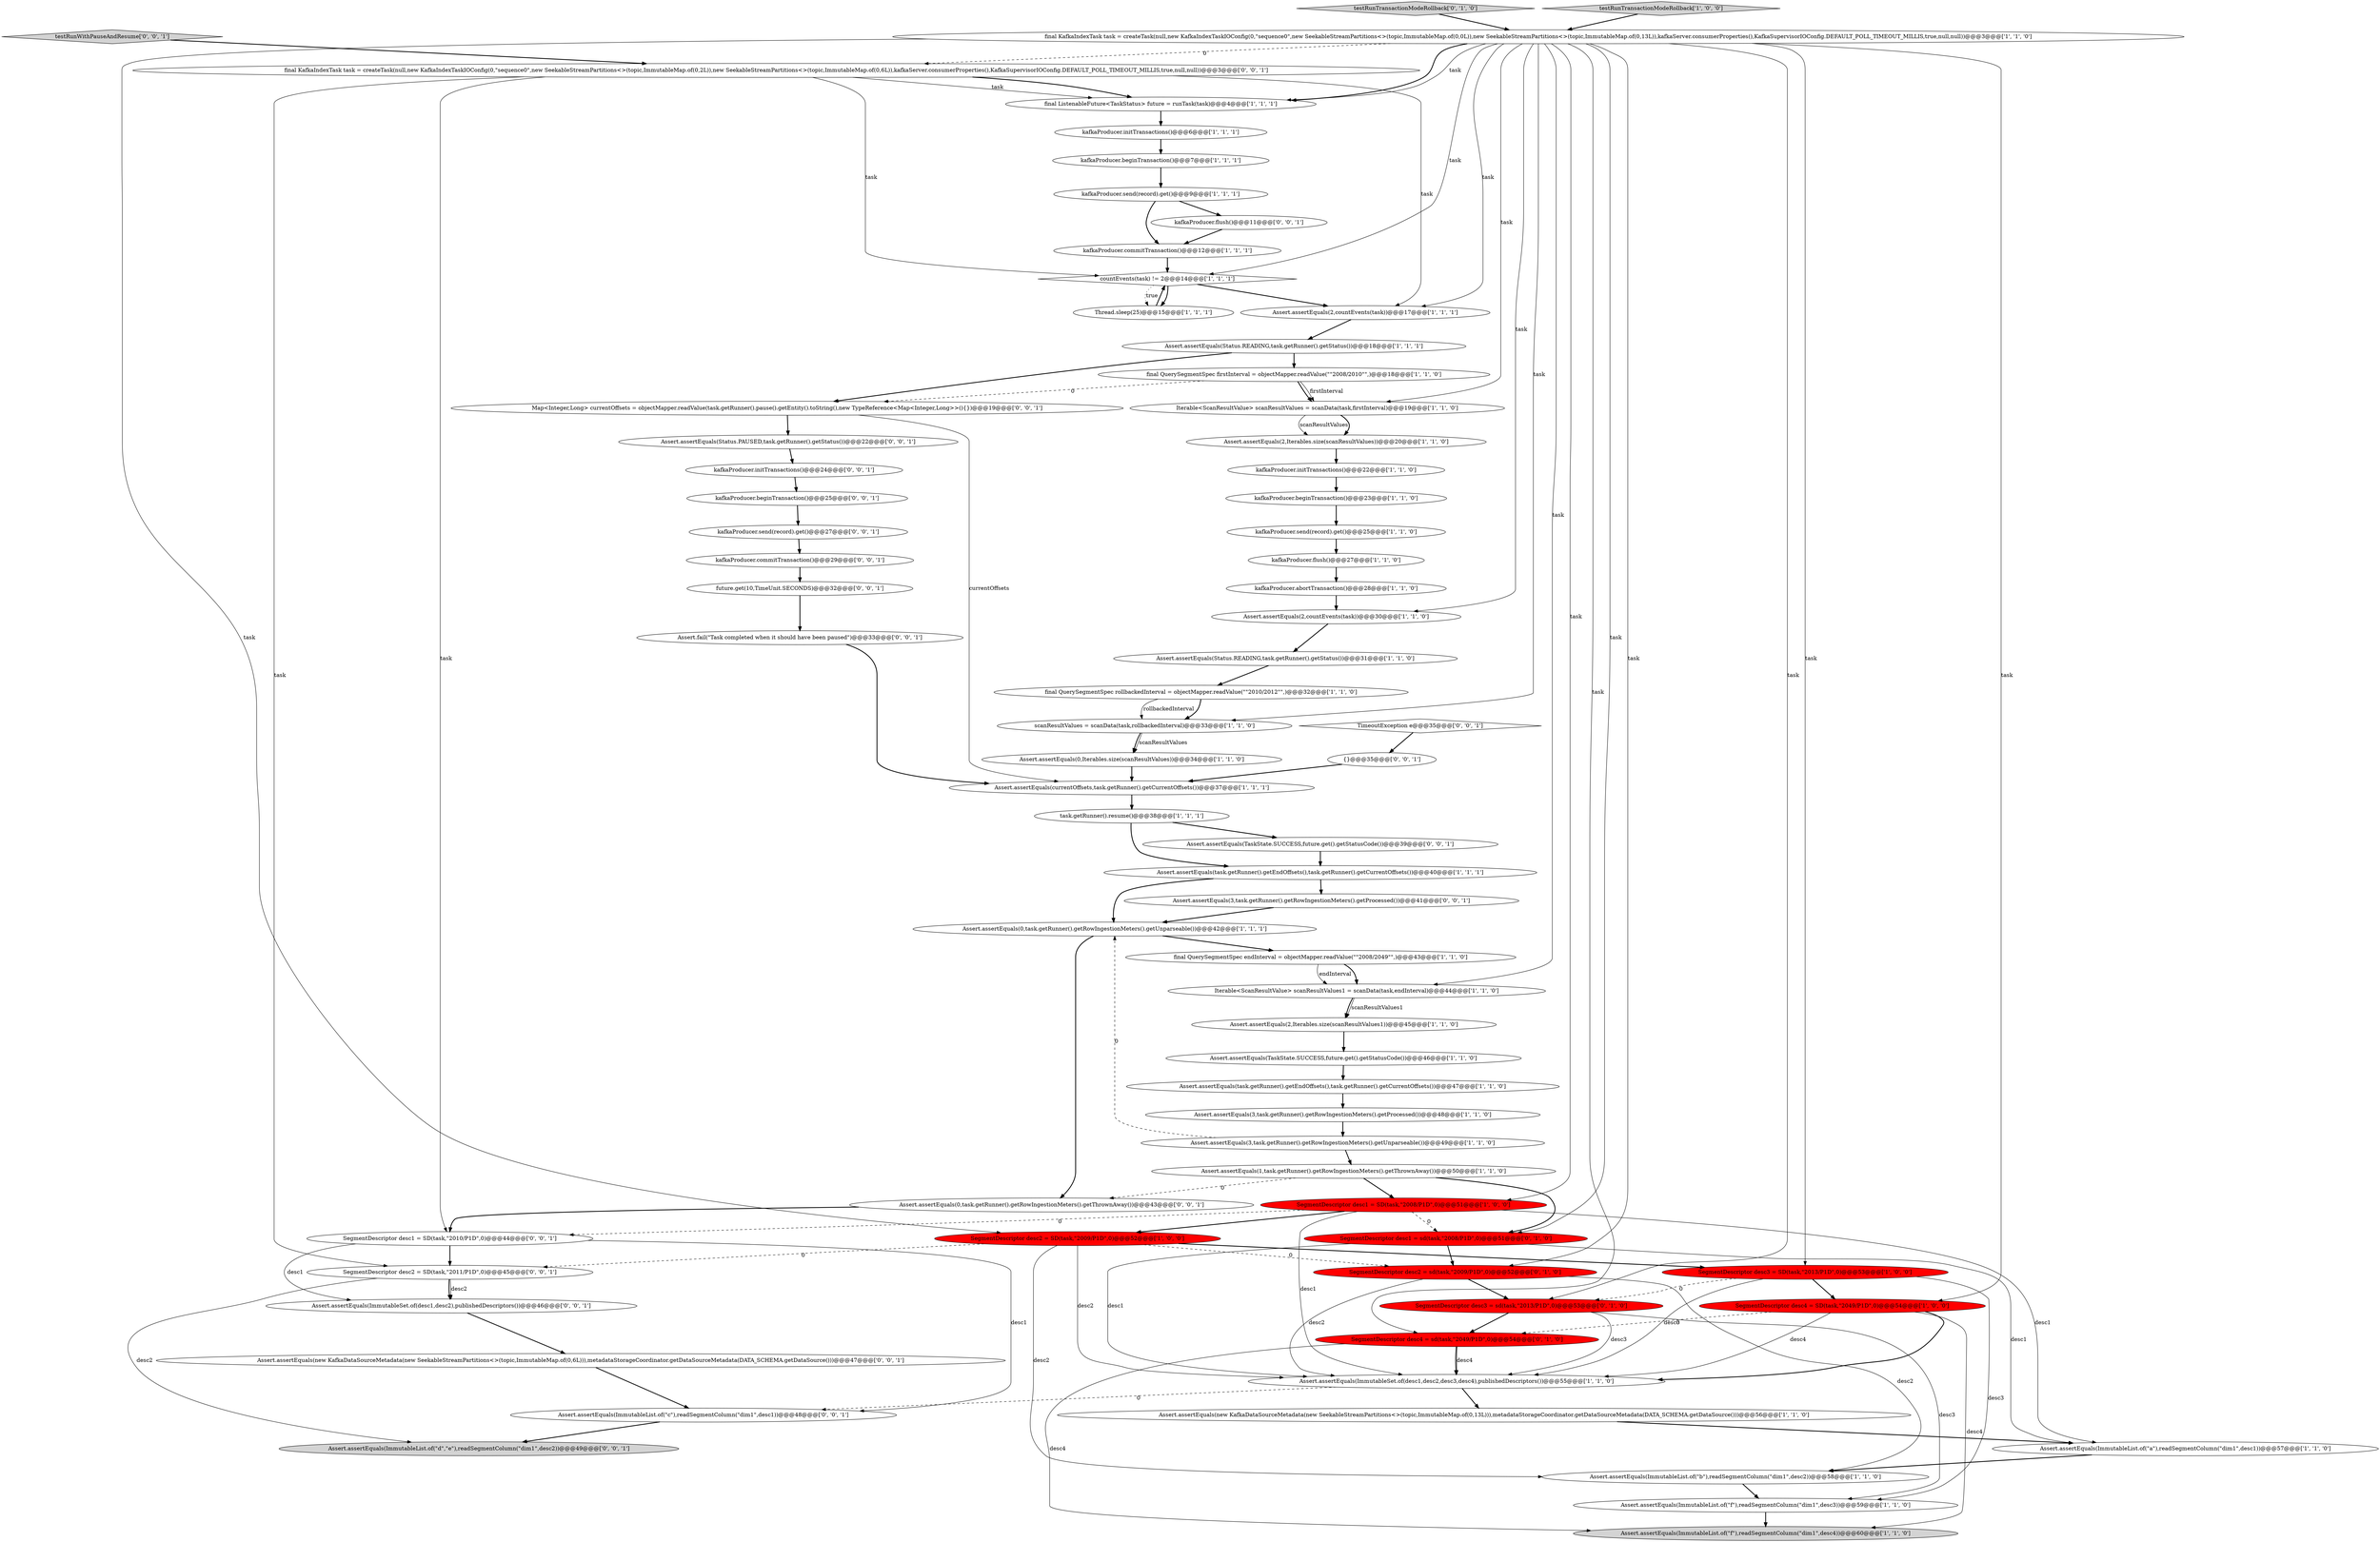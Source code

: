 digraph {
69 [style = filled, label = "Assert.assertEquals(Status.PAUSED,task.getRunner().getStatus())@@@22@@@['0', '0', '1']", fillcolor = white, shape = ellipse image = "AAA0AAABBB3BBB"];
1 [style = filled, label = "Assert.assertEquals(Status.READING,task.getRunner().getStatus())@@@31@@@['1', '1', '0']", fillcolor = white, shape = ellipse image = "AAA0AAABBB1BBB"];
29 [style = filled, label = "kafkaProducer.beginTransaction()@@@23@@@['1', '1', '0']", fillcolor = white, shape = ellipse image = "AAA0AAABBB1BBB"];
33 [style = filled, label = "Assert.assertEquals(3,task.getRunner().getRowIngestionMeters().getProcessed())@@@48@@@['1', '1', '0']", fillcolor = white, shape = ellipse image = "AAA0AAABBB1BBB"];
22 [style = filled, label = "Assert.assertEquals(new KafkaDataSourceMetadata(new SeekableStreamPartitions<>(topic,ImmutableMap.of(0,13L))),metadataStorageCoordinator.getDataSourceMetadata(DATA_SCHEMA.getDataSource()))@@@56@@@['1', '1', '0']", fillcolor = white, shape = ellipse image = "AAA0AAABBB1BBB"];
12 [style = filled, label = "SegmentDescriptor desc2 = SD(task,\"2009/P1D\",0)@@@52@@@['1', '0', '0']", fillcolor = red, shape = ellipse image = "AAA1AAABBB1BBB"];
9 [style = filled, label = "Assert.assertEquals(0,Iterables.size(scanResultValues))@@@34@@@['1', '1', '0']", fillcolor = white, shape = ellipse image = "AAA0AAABBB1BBB"];
21 [style = filled, label = "Assert.assertEquals(2,countEvents(task))@@@17@@@['1', '1', '1']", fillcolor = white, shape = ellipse image = "AAA0AAABBB1BBB"];
7 [style = filled, label = "SegmentDescriptor desc1 = SD(task,\"2008/P1D\",0)@@@51@@@['1', '0', '0']", fillcolor = red, shape = ellipse image = "AAA1AAABBB1BBB"];
11 [style = filled, label = "kafkaProducer.initTransactions()@@@6@@@['1', '1', '1']", fillcolor = white, shape = ellipse image = "AAA0AAABBB1BBB"];
16 [style = filled, label = "kafkaProducer.abortTransaction()@@@28@@@['1', '1', '0']", fillcolor = white, shape = ellipse image = "AAA0AAABBB1BBB"];
46 [style = filled, label = "testRunTransactionModeRollback['0', '1', '0']", fillcolor = lightgray, shape = diamond image = "AAA0AAABBB2BBB"];
62 [style = filled, label = "kafkaProducer.commitTransaction()@@@29@@@['0', '0', '1']", fillcolor = white, shape = ellipse image = "AAA0AAABBB3BBB"];
43 [style = filled, label = "Assert.assertEquals(2,Iterables.size(scanResultValues1))@@@45@@@['1', '1', '0']", fillcolor = white, shape = ellipse image = "AAA0AAABBB1BBB"];
68 [style = filled, label = "kafkaProducer.send(record).get()@@@27@@@['0', '0', '1']", fillcolor = white, shape = ellipse image = "AAA0AAABBB3BBB"];
55 [style = filled, label = "Assert.assertEquals(ImmutableSet.of(desc1,desc2),publishedDescriptors())@@@46@@@['0', '0', '1']", fillcolor = white, shape = ellipse image = "AAA0AAABBB3BBB"];
70 [style = filled, label = "Assert.assertEquals(ImmutableList.of(\"c\"),readSegmentColumn(\"dim1\",desc1))@@@48@@@['0', '0', '1']", fillcolor = white, shape = ellipse image = "AAA0AAABBB3BBB"];
50 [style = filled, label = "SegmentDescriptor desc1 = sd(task,\"2008/P1D\",0)@@@51@@@['0', '1', '0']", fillcolor = red, shape = ellipse image = "AAA1AAABBB2BBB"];
26 [style = filled, label = "kafkaProducer.commitTransaction()@@@12@@@['1', '1', '1']", fillcolor = white, shape = ellipse image = "AAA0AAABBB1BBB"];
15 [style = filled, label = "countEvents(task) != 2@@@14@@@['1', '1', '1']", fillcolor = white, shape = diamond image = "AAA0AAABBB1BBB"];
49 [style = filled, label = "SegmentDescriptor desc4 = sd(task,\"2049/P1D\",0)@@@54@@@['0', '1', '0']", fillcolor = red, shape = ellipse image = "AAA1AAABBB2BBB"];
52 [style = filled, label = "{}@@@35@@@['0', '0', '1']", fillcolor = white, shape = ellipse image = "AAA0AAABBB3BBB"];
53 [style = filled, label = "final KafkaIndexTask task = createTask(null,new KafkaIndexTaskIOConfig(0,\"sequence0\",new SeekableStreamPartitions<>(topic,ImmutableMap.of(0,2L)),new SeekableStreamPartitions<>(topic,ImmutableMap.of(0,6L)),kafkaServer.consumerProperties(),KafkaSupervisorIOConfig.DEFAULT_POLL_TIMEOUT_MILLIS,true,null,null))@@@3@@@['0', '0', '1']", fillcolor = white, shape = ellipse image = "AAA0AAABBB3BBB"];
8 [style = filled, label = "Assert.assertEquals(ImmutableList.of(\"a\"),readSegmentColumn(\"dim1\",desc1))@@@57@@@['1', '1', '0']", fillcolor = white, shape = ellipse image = "AAA0AAABBB1BBB"];
32 [style = filled, label = "final QuerySegmentSpec endInterval = objectMapper.readValue(\"\"2008/2049\"\",)@@@43@@@['1', '1', '0']", fillcolor = white, shape = ellipse image = "AAA0AAABBB1BBB"];
40 [style = filled, label = "kafkaProducer.send(record).get()@@@9@@@['1', '1', '1']", fillcolor = white, shape = ellipse image = "AAA0AAABBB1BBB"];
27 [style = filled, label = "final QuerySegmentSpec firstInterval = objectMapper.readValue(\"\"2008/2010\"\",)@@@18@@@['1', '1', '0']", fillcolor = white, shape = ellipse image = "AAA0AAABBB1BBB"];
54 [style = filled, label = "kafkaProducer.beginTransaction()@@@25@@@['0', '0', '1']", fillcolor = white, shape = ellipse image = "AAA0AAABBB3BBB"];
18 [style = filled, label = "SegmentDescriptor desc4 = SD(task,\"2049/P1D\",0)@@@54@@@['1', '0', '0']", fillcolor = red, shape = ellipse image = "AAA1AAABBB1BBB"];
36 [style = filled, label = "scanResultValues = scanData(task,rollbackedInterval)@@@33@@@['1', '1', '0']", fillcolor = white, shape = ellipse image = "AAA0AAABBB1BBB"];
35 [style = filled, label = "kafkaProducer.beginTransaction()@@@7@@@['1', '1', '1']", fillcolor = white, shape = ellipse image = "AAA0AAABBB1BBB"];
28 [style = filled, label = "final KafkaIndexTask task = createTask(null,new KafkaIndexTaskIOConfig(0,\"sequence0\",new SeekableStreamPartitions<>(topic,ImmutableMap.of(0,0L)),new SeekableStreamPartitions<>(topic,ImmutableMap.of(0,13L)),kafkaServer.consumerProperties(),KafkaSupervisorIOConfig.DEFAULT_POLL_TIMEOUT_MILLIS,true,null,null))@@@3@@@['1', '1', '0']", fillcolor = white, shape = ellipse image = "AAA0AAABBB1BBB"];
37 [style = filled, label = "Iterable<ScanResultValue> scanResultValues1 = scanData(task,endInterval)@@@44@@@['1', '1', '0']", fillcolor = white, shape = ellipse image = "AAA0AAABBB1BBB"];
72 [style = filled, label = "Assert.assertEquals(3,task.getRunner().getRowIngestionMeters().getProcessed())@@@41@@@['0', '0', '1']", fillcolor = white, shape = ellipse image = "AAA0AAABBB3BBB"];
41 [style = filled, label = "Assert.assertEquals(ImmutableList.of(\"f\"),readSegmentColumn(\"dim1\",desc3))@@@59@@@['1', '1', '0']", fillcolor = white, shape = ellipse image = "AAA0AAABBB1BBB"];
56 [style = filled, label = "testRunWithPauseAndResume['0', '0', '1']", fillcolor = lightgray, shape = diamond image = "AAA0AAABBB3BBB"];
63 [style = filled, label = "SegmentDescriptor desc2 = SD(task,\"2011/P1D\",0)@@@45@@@['0', '0', '1']", fillcolor = white, shape = ellipse image = "AAA0AAABBB3BBB"];
44 [style = filled, label = "Assert.assertEquals(ImmutableList.of(\"b\"),readSegmentColumn(\"dim1\",desc2))@@@58@@@['1', '1', '0']", fillcolor = white, shape = ellipse image = "AAA0AAABBB1BBB"];
34 [style = filled, label = "Assert.assertEquals(2,countEvents(task))@@@30@@@['1', '1', '0']", fillcolor = white, shape = ellipse image = "AAA0AAABBB1BBB"];
47 [style = filled, label = "SegmentDescriptor desc3 = sd(task,\"2013/P1D\",0)@@@53@@@['0', '1', '0']", fillcolor = red, shape = ellipse image = "AAA1AAABBB2BBB"];
4 [style = filled, label = "kafkaProducer.send(record).get()@@@25@@@['1', '1', '0']", fillcolor = white, shape = ellipse image = "AAA0AAABBB1BBB"];
3 [style = filled, label = "Assert.assertEquals(TaskState.SUCCESS,future.get().getStatusCode())@@@46@@@['1', '1', '0']", fillcolor = white, shape = ellipse image = "AAA0AAABBB1BBB"];
6 [style = filled, label = "Assert.assertEquals(task.getRunner().getEndOffsets(),task.getRunner().getCurrentOffsets())@@@47@@@['1', '1', '0']", fillcolor = white, shape = ellipse image = "AAA0AAABBB1BBB"];
17 [style = filled, label = "Assert.assertEquals(0,task.getRunner().getRowIngestionMeters().getUnparseable())@@@42@@@['1', '1', '1']", fillcolor = white, shape = ellipse image = "AAA0AAABBB1BBB"];
23 [style = filled, label = "Assert.assertEquals(3,task.getRunner().getRowIngestionMeters().getUnparseable())@@@49@@@['1', '1', '0']", fillcolor = white, shape = ellipse image = "AAA0AAABBB1BBB"];
38 [style = filled, label = "testRunTransactionModeRollback['1', '0', '0']", fillcolor = lightgray, shape = diamond image = "AAA0AAABBB1BBB"];
30 [style = filled, label = "final QuerySegmentSpec rollbackedInterval = objectMapper.readValue(\"\"2010/2012\"\",)@@@32@@@['1', '1', '0']", fillcolor = white, shape = ellipse image = "AAA0AAABBB1BBB"];
19 [style = filled, label = "final ListenableFuture<TaskStatus> future = runTask(task)@@@4@@@['1', '1', '1']", fillcolor = white, shape = ellipse image = "AAA0AAABBB1BBB"];
66 [style = filled, label = "TimeoutException e@@@35@@@['0', '0', '1']", fillcolor = white, shape = diamond image = "AAA0AAABBB3BBB"];
61 [style = filled, label = "Assert.assertEquals(ImmutableList.of(\"d\",\"e\"),readSegmentColumn(\"dim1\",desc2))@@@49@@@['0', '0', '1']", fillcolor = lightgray, shape = ellipse image = "AAA0AAABBB3BBB"];
24 [style = filled, label = "Assert.assertEquals(1,task.getRunner().getRowIngestionMeters().getThrownAway())@@@50@@@['1', '1', '0']", fillcolor = white, shape = ellipse image = "AAA0AAABBB1BBB"];
0 [style = filled, label = "Thread.sleep(25)@@@15@@@['1', '1', '1']", fillcolor = white, shape = ellipse image = "AAA0AAABBB1BBB"];
64 [style = filled, label = "Map<Integer,Long> currentOffsets = objectMapper.readValue(task.getRunner().pause().getEntity().toString(),new TypeReference<Map<Integer,Long>>(){})@@@19@@@['0', '0', '1']", fillcolor = white, shape = ellipse image = "AAA0AAABBB3BBB"];
42 [style = filled, label = "Assert.assertEquals(task.getRunner().getEndOffsets(),task.getRunner().getCurrentOffsets())@@@40@@@['1', '1', '1']", fillcolor = white, shape = ellipse image = "AAA0AAABBB1BBB"];
65 [style = filled, label = "kafkaProducer.initTransactions()@@@24@@@['0', '0', '1']", fillcolor = white, shape = ellipse image = "AAA0AAABBB3BBB"];
71 [style = filled, label = "Assert.assertEquals(new KafkaDataSourceMetadata(new SeekableStreamPartitions<>(topic,ImmutableMap.of(0,6L))),metadataStorageCoordinator.getDataSourceMetadata(DATA_SCHEMA.getDataSource()))@@@47@@@['0', '0', '1']", fillcolor = white, shape = ellipse image = "AAA0AAABBB3BBB"];
45 [style = filled, label = "kafkaProducer.initTransactions()@@@22@@@['1', '1', '0']", fillcolor = white, shape = ellipse image = "AAA0AAABBB1BBB"];
51 [style = filled, label = "SegmentDescriptor desc1 = SD(task,\"2010/P1D\",0)@@@44@@@['0', '0', '1']", fillcolor = white, shape = ellipse image = "AAA0AAABBB3BBB"];
57 [style = filled, label = "kafkaProducer.flush()@@@11@@@['0', '0', '1']", fillcolor = white, shape = ellipse image = "AAA0AAABBB3BBB"];
60 [style = filled, label = "Assert.assertEquals(0,task.getRunner().getRowIngestionMeters().getThrownAway())@@@43@@@['0', '0', '1']", fillcolor = white, shape = ellipse image = "AAA0AAABBB3BBB"];
58 [style = filled, label = "Assert.assertEquals(TaskState.SUCCESS,future.get().getStatusCode())@@@39@@@['0', '0', '1']", fillcolor = white, shape = ellipse image = "AAA0AAABBB3BBB"];
59 [style = filled, label = "future.get(10,TimeUnit.SECONDS)@@@32@@@['0', '0', '1']", fillcolor = white, shape = ellipse image = "AAA0AAABBB3BBB"];
67 [style = filled, label = "Assert.fail(\"Task completed when it should have been paused\")@@@33@@@['0', '0', '1']", fillcolor = white, shape = ellipse image = "AAA0AAABBB3BBB"];
20 [style = filled, label = "kafkaProducer.flush()@@@27@@@['1', '1', '0']", fillcolor = white, shape = ellipse image = "AAA0AAABBB1BBB"];
48 [style = filled, label = "SegmentDescriptor desc2 = sd(task,\"2009/P1D\",0)@@@52@@@['0', '1', '0']", fillcolor = red, shape = ellipse image = "AAA1AAABBB2BBB"];
39 [style = filled, label = "task.getRunner().resume()@@@38@@@['1', '1', '1']", fillcolor = white, shape = ellipse image = "AAA0AAABBB1BBB"];
13 [style = filled, label = "Assert.assertEquals(2,Iterables.size(scanResultValues))@@@20@@@['1', '1', '0']", fillcolor = white, shape = ellipse image = "AAA0AAABBB1BBB"];
10 [style = filled, label = "Assert.assertEquals(ImmutableSet.of(desc1,desc2,desc3,desc4),publishedDescriptors())@@@55@@@['1', '1', '0']", fillcolor = white, shape = ellipse image = "AAA0AAABBB1BBB"];
2 [style = filled, label = "Assert.assertEquals(ImmutableList.of(\"f\"),readSegmentColumn(\"dim1\",desc4))@@@60@@@['1', '1', '0']", fillcolor = lightgray, shape = ellipse image = "AAA0AAABBB1BBB"];
14 [style = filled, label = "Assert.assertEquals(Status.READING,task.getRunner().getStatus())@@@18@@@['1', '1', '1']", fillcolor = white, shape = ellipse image = "AAA0AAABBB1BBB"];
5 [style = filled, label = "Iterable<ScanResultValue> scanResultValues = scanData(task,firstInterval)@@@19@@@['1', '1', '0']", fillcolor = white, shape = ellipse image = "AAA0AAABBB1BBB"];
25 [style = filled, label = "SegmentDescriptor desc3 = SD(task,\"2013/P1D\",0)@@@53@@@['1', '0', '0']", fillcolor = red, shape = ellipse image = "AAA1AAABBB1BBB"];
31 [style = filled, label = "Assert.assertEquals(currentOffsets,task.getRunner().getCurrentOffsets())@@@37@@@['1', '1', '1']", fillcolor = white, shape = ellipse image = "AAA0AAABBB1BBB"];
28->48 [style = solid, label="task"];
71->70 [style = bold, label=""];
32->37 [style = bold, label=""];
65->54 [style = bold, label=""];
67->31 [style = bold, label=""];
15->21 [style = bold, label=""];
54->68 [style = bold, label=""];
66->52 [style = bold, label=""];
36->9 [style = solid, label="scanResultValues"];
18->2 [style = solid, label="desc4"];
19->11 [style = bold, label=""];
63->55 [style = solid, label="desc2"];
30->36 [style = bold, label=""];
28->15 [style = solid, label="task"];
14->64 [style = bold, label=""];
1->30 [style = bold, label=""];
8->44 [style = bold, label=""];
18->49 [style = dashed, label="0"];
0->15 [style = bold, label=""];
72->17 [style = bold, label=""];
47->49 [style = bold, label=""];
22->8 [style = bold, label=""];
25->10 [style = solid, label="desc3"];
53->19 [style = bold, label=""];
37->43 [style = bold, label=""];
43->3 [style = bold, label=""];
63->55 [style = bold, label=""];
32->37 [style = solid, label="endInterval"];
20->16 [style = bold, label=""];
23->17 [style = dashed, label="0"];
28->25 [style = solid, label="task"];
49->10 [style = bold, label=""];
15->0 [style = bold, label=""];
26->15 [style = bold, label=""];
13->45 [style = bold, label=""];
40->26 [style = bold, label=""];
27->5 [style = bold, label=""];
39->58 [style = bold, label=""];
5->13 [style = solid, label="scanResultValues"];
59->67 [style = bold, label=""];
56->53 [style = bold, label=""];
51->55 [style = solid, label="desc1"];
53->15 [style = solid, label="task"];
37->43 [style = solid, label="scanResultValues1"];
60->51 [style = bold, label=""];
12->44 [style = solid, label="desc2"];
24->60 [style = dashed, label="0"];
48->44 [style = solid, label="desc2"];
53->51 [style = solid, label="task"];
28->50 [style = solid, label="task"];
12->63 [style = dashed, label="0"];
48->10 [style = solid, label="desc2"];
53->63 [style = solid, label="task"];
36->9 [style = bold, label=""];
38->28 [style = bold, label=""];
28->18 [style = solid, label="task"];
27->5 [style = solid, label="firstInterval"];
16->34 [style = bold, label=""];
42->72 [style = bold, label=""];
41->2 [style = bold, label=""];
45->29 [style = bold, label=""];
28->12 [style = solid, label="task"];
33->23 [style = bold, label=""];
53->19 [style = solid, label="task"];
51->70 [style = solid, label="desc1"];
35->40 [style = bold, label=""];
12->10 [style = solid, label="desc2"];
47->41 [style = solid, label="desc3"];
44->41 [style = bold, label=""];
28->19 [style = bold, label=""];
58->42 [style = bold, label=""];
7->51 [style = dashed, label="0"];
24->7 [style = bold, label=""];
39->42 [style = bold, label=""];
12->48 [style = dashed, label="0"];
10->70 [style = dashed, label="0"];
51->63 [style = bold, label=""];
70->61 [style = bold, label=""];
53->21 [style = solid, label="task"];
46->28 [style = bold, label=""];
9->31 [style = bold, label=""];
30->36 [style = solid, label="rollbackedInterval"];
55->71 [style = bold, label=""];
57->26 [style = bold, label=""];
17->60 [style = bold, label=""];
25->18 [style = bold, label=""];
3->6 [style = bold, label=""];
25->47 [style = dashed, label="0"];
50->48 [style = bold, label=""];
47->10 [style = solid, label="desc3"];
15->0 [style = dotted, label="true"];
63->61 [style = solid, label="desc2"];
28->7 [style = solid, label="task"];
49->2 [style = solid, label="desc4"];
18->10 [style = bold, label=""];
6->33 [style = bold, label=""];
50->8 [style = solid, label="desc1"];
5->13 [style = bold, label=""];
28->36 [style = solid, label="task"];
4->20 [style = bold, label=""];
28->5 [style = solid, label="task"];
28->47 [style = solid, label="task"];
14->27 [style = bold, label=""];
31->39 [style = bold, label=""];
49->10 [style = solid, label="desc4"];
25->41 [style = solid, label="desc3"];
24->50 [style = bold, label=""];
21->14 [style = bold, label=""];
10->22 [style = bold, label=""];
69->65 [style = bold, label=""];
62->59 [style = bold, label=""];
7->10 [style = solid, label="desc1"];
29->4 [style = bold, label=""];
28->53 [style = dashed, label="0"];
7->12 [style = bold, label=""];
64->69 [style = bold, label=""];
34->1 [style = bold, label=""];
68->62 [style = bold, label=""];
42->17 [style = bold, label=""];
28->34 [style = solid, label="task"];
17->32 [style = bold, label=""];
11->35 [style = bold, label=""];
40->57 [style = bold, label=""];
27->64 [style = dashed, label="0"];
28->37 [style = solid, label="task"];
23->24 [style = bold, label=""];
28->19 [style = solid, label="task"];
48->47 [style = bold, label=""];
12->25 [style = bold, label=""];
7->8 [style = solid, label="desc1"];
64->31 [style = solid, label="currentOffsets"];
52->31 [style = bold, label=""];
28->49 [style = solid, label="task"];
18->10 [style = solid, label="desc4"];
28->21 [style = solid, label="task"];
50->10 [style = solid, label="desc1"];
7->50 [style = dashed, label="0"];
}
